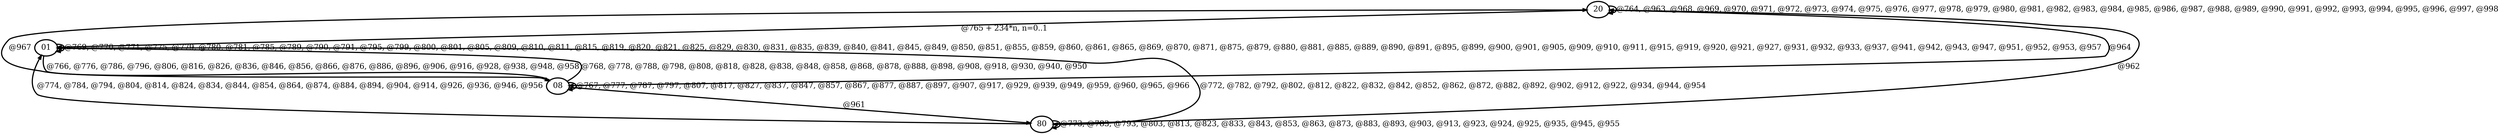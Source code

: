digraph G {
        node [style=rounded, penwidth=3, fontsize=20, shape=oval];
        "20" -> "20" [label="@764, @963, @968, @969, @970, @971, @972, @973, @974, @975, @976, @977, @978, @979, @980, @981, @982, @983, @984, @985, @986, @987, @988, @989, @990, @991, @992, @993, @994, @995, @996, @997, @998", color=black,arrowsize=1,style=bold,penwidth=3,fontsize=20];
"20" -> "01" [label="@765 + 234*n, n=0..1", color=black,arrowsize=1,style=bold,penwidth=3,fontsize=20];
"01" -> "08" [label="@766, @776, @786, @796, @806, @816, @826, @836, @846, @856, @866, @876, @886, @896, @906, @916, @928, @938, @948, @958", color=black,arrowsize=1,style=bold,penwidth=3,fontsize=20];
"08" -> "08" [label="@767, @777, @787, @797, @807, @817, @827, @837, @847, @857, @867, @877, @887, @897, @907, @917, @929, @939, @949, @959, @960, @965, @966", color=black,arrowsize=1,style=bold,penwidth=3,fontsize=20];
"08" -> "01" [label="@768, @778, @788, @798, @808, @818, @828, @838, @848, @858, @868, @878, @888, @898, @908, @918, @930, @940, @950", color=black,arrowsize=1,style=bold,penwidth=3,fontsize=20];
"01" -> "01" [label="@769, @770, @771, @775, @779, @780, @781, @785, @789, @790, @791, @795, @799, @800, @801, @805, @809, @810, @811, @815, @819, @820, @821, @825, @829, @830, @831, @835, @839, @840, @841, @845, @849, @850, @851, @855, @859, @860, @861, @865, @869, @870, @871, @875, @879, @880, @881, @885, @889, @890, @891, @895, @899, @900, @901, @905, @909, @910, @911, @915, @919, @920, @921, @927, @931, @932, @933, @937, @941, @942, @943, @947, @951, @952, @953, @957", color=black,arrowsize=1,style=bold,penwidth=3,fontsize=20];
"01" -> "80" [label="@772, @782, @792, @802, @812, @822, @832, @842, @852, @862, @872, @882, @892, @902, @912, @922, @934, @944, @954", color=black,arrowsize=1,style=bold,penwidth=3,fontsize=20];
"80" -> "80" [label="@773, @783, @793, @803, @813, @823, @833, @843, @853, @863, @873, @883, @893, @903, @913, @923, @924, @925, @935, @945, @955", color=black,arrowsize=1,style=bold,penwidth=3,fontsize=20];
"80" -> "01" [label="@774, @784, @794, @804, @814, @824, @834, @844, @854, @864, @874, @884, @894, @904, @914, @926, @936, @946, @956", color=black,arrowsize=1,style=bold,penwidth=3,fontsize=20];
"08" -> "80" [label="@961", color=black,arrowsize=1,style=bold,penwidth=3,fontsize=20];
"80" -> "20" [label="@962", color=black,arrowsize=1,style=bold,penwidth=3,fontsize=20];
"20" -> "08" [label="@964", color=black,arrowsize=1,style=bold,penwidth=3,fontsize=20];
"08" -> "20" [label="@967", color=black,arrowsize=1,style=bold,penwidth=3,fontsize=20];
}
